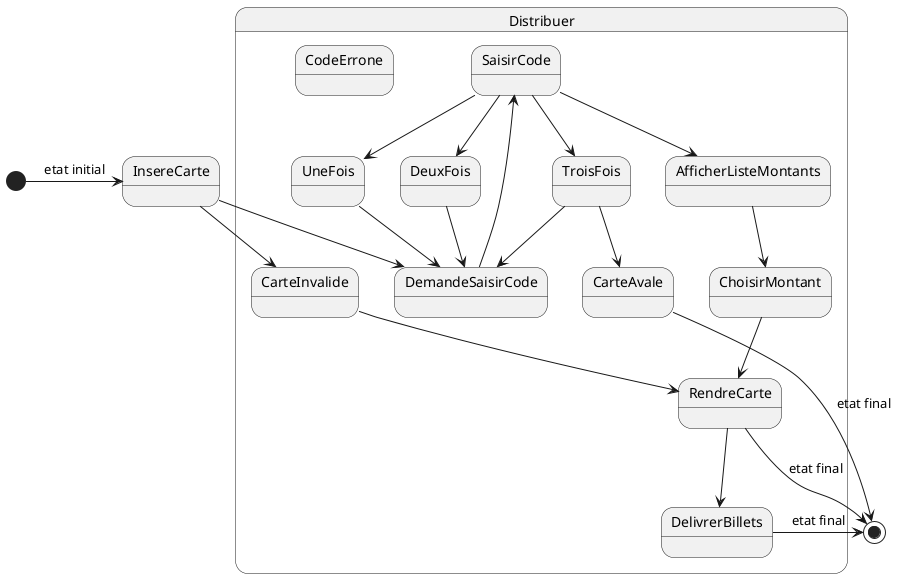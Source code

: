 @startuml Fenetre

[*] -> InsereCarte : etat initial

state Distribuer {
    InsereCarte --> CarteInvalide
    InsereCarte --> DemandeSaisirCode
    DemandeSaisirCode --> SaisirCode
    SaisirCode --> UneFois
    UneFois --> DemandeSaisirCode
    SaisirCode --> DeuxFois
    DeuxFois --> DemandeSaisirCode
    SaisirCode --> TroisFois
    TroisFois --> DemandeSaisirCode
    state CodeErrone {
        state UneFois{
        }
        state DeuxFois{
        }
        state TroisFois{
        }    
    }
    SaisirCode-->AfficherListeMontants
    AfficherListeMontants --> ChoisirMontant
    TroisFois --> CarteAvale
    RendreCarte --> DelivrerBillets
    ChoisirMontant --> RendreCarte
    CarteInvalide --> RendreCarte
}


RendreCarte -> [*] : etat final
CarteAvale -> [*] : etat final
DelivrerBillets -> [*] : etat final

@enduml